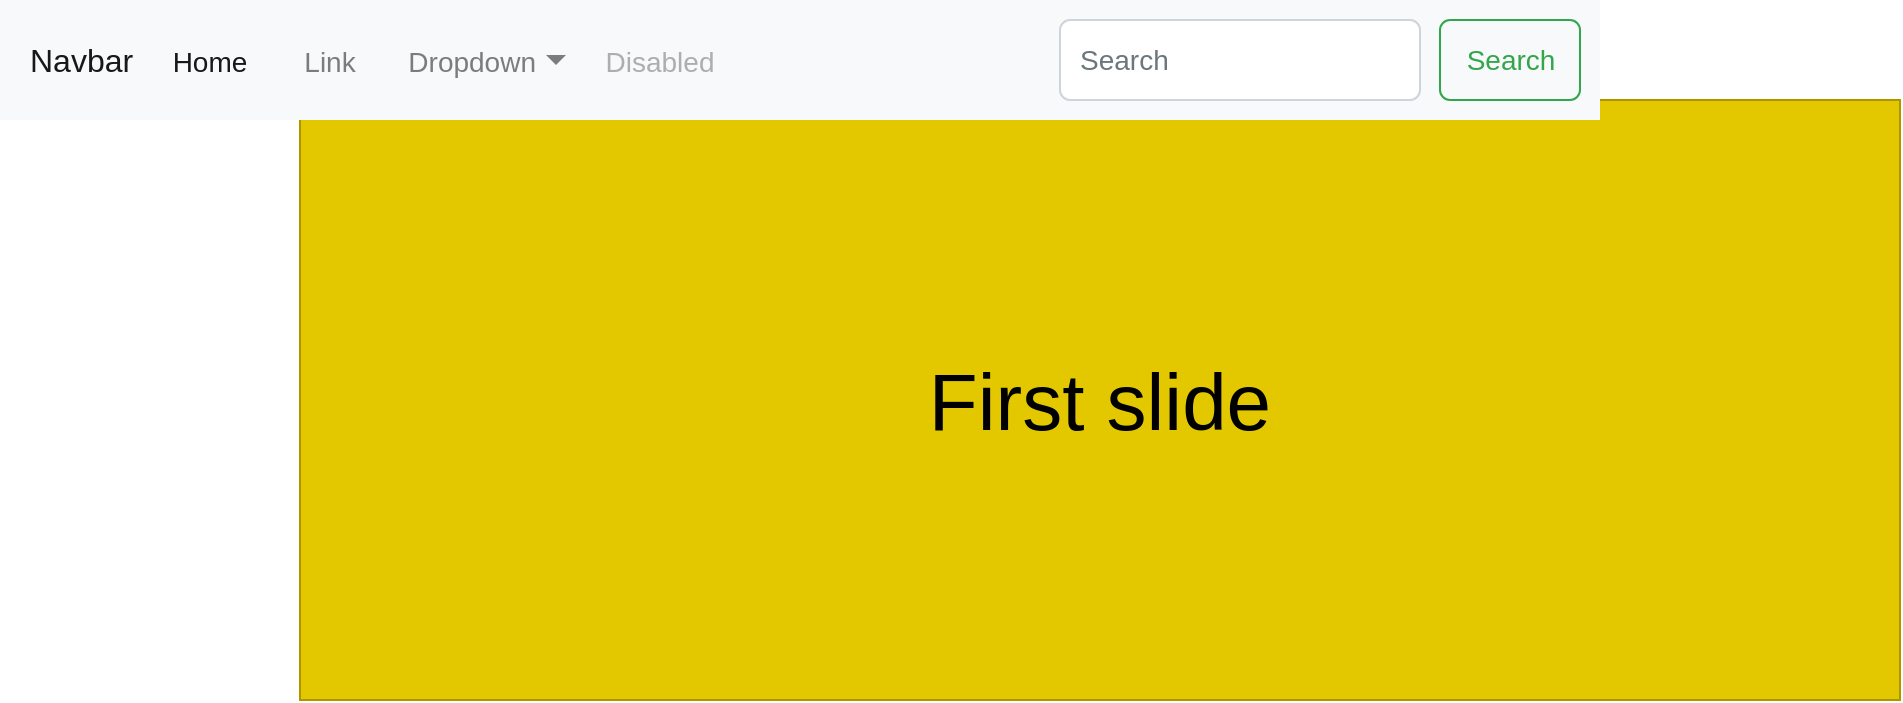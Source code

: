 <mxfile version="24.0.5" type="github">
  <diagram name="Page-1" id="IXAEWC-jDETIJdFkgewe">
    <mxGraphModel dx="1438" dy="1635" grid="1" gridSize="10" guides="1" tooltips="1" connect="1" arrows="1" fold="1" page="1" pageScale="1" pageWidth="850" pageHeight="1100" background="none" math="0" shadow="0">
      <root>
        <mxCell id="0" />
        <mxCell id="1" parent="0" />
        <mxCell id="xTq5868eYc3X1nUyhiQE-1" value="First slide" style="html=1;shadow=0;dashed=0;strokeWidth=1;whiteSpace=wrap;align=center;verticalAlign=middle;fontStyle=0;fontSize=40;fillColor=#e3c800;strokeColor=#B09500;fontColor=#000000;" vertex="1" parent="1">
          <mxGeometry x="-40" width="800" height="300" as="geometry" />
        </mxCell>
        <mxCell id="xTq5868eYc3X1nUyhiQE-2" value="Navbar" style="html=1;shadow=0;dashed=0;fillColor=#F8F9FA;strokeColor=none;fontSize=16;fontColor=#181819;align=left;spacing=15;" vertex="1" parent="1">
          <mxGeometry x="-190" y="-50" width="800" height="60" as="geometry" />
        </mxCell>
        <mxCell id="xTq5868eYc3X1nUyhiQE-3" value="Home" style="fillColor=none;strokeColor=none;fontSize=14;fontColor=#181819;align=center;" vertex="1" parent="xTq5868eYc3X1nUyhiQE-2">
          <mxGeometry width="70" height="40" relative="1" as="geometry">
            <mxPoint x="70" y="10" as="offset" />
          </mxGeometry>
        </mxCell>
        <mxCell id="xTq5868eYc3X1nUyhiQE-4" value="Link" style="fillColor=none;strokeColor=none;fontSize=14;fontColor=#7C7C7D;align=center;" vertex="1" parent="xTq5868eYc3X1nUyhiQE-2">
          <mxGeometry width="50" height="40" relative="1" as="geometry">
            <mxPoint x="140" y="10" as="offset" />
          </mxGeometry>
        </mxCell>
        <mxCell id="xTq5868eYc3X1nUyhiQE-5" value="Dropdown" style="fillColor=none;strokeColor=none;fontSize=14;fontColor=#7C7C7D;align=right;spacingRight=20;" vertex="1" parent="xTq5868eYc3X1nUyhiQE-2">
          <mxGeometry width="100" height="40" relative="1" as="geometry">
            <mxPoint x="190" y="10" as="offset" />
          </mxGeometry>
        </mxCell>
        <mxCell id="xTq5868eYc3X1nUyhiQE-6" value="" style="shape=triangle;direction=south;fillColor=#7C7C7D;strokeColor=none;perimeter=none;" vertex="1" parent="xTq5868eYc3X1nUyhiQE-5">
          <mxGeometry x="1" y="0.5" width="10" height="5" relative="1" as="geometry">
            <mxPoint x="-17" y="-2.5" as="offset" />
          </mxGeometry>
        </mxCell>
        <mxCell id="xTq5868eYc3X1nUyhiQE-7" value="Disabled" style="fillColor=none;strokeColor=none;fontSize=14;fontColor=#ADAEAF;align=center;" vertex="1" parent="xTq5868eYc3X1nUyhiQE-2">
          <mxGeometry width="80" height="40" relative="1" as="geometry">
            <mxPoint x="290" y="10" as="offset" />
          </mxGeometry>
        </mxCell>
        <mxCell id="xTq5868eYc3X1nUyhiQE-8" value="Search" style="html=1;shadow=0;dashed=0;shape=mxgraph.bootstrap.rrect;rSize=5;fontSize=14;fontColor=#33A64C;strokeColor=#33A64C;fillColor=none;" vertex="1" parent="xTq5868eYc3X1nUyhiQE-2">
          <mxGeometry x="1" width="70" height="40" relative="1" as="geometry">
            <mxPoint x="-80" y="10" as="offset" />
          </mxGeometry>
        </mxCell>
        <mxCell id="xTq5868eYc3X1nUyhiQE-9" value="Search" style="html=1;shadow=0;dashed=0;shape=mxgraph.bootstrap.rrect;rSize=5;fontSize=14;fontColor=#6C767D;strokeColor=#CED4DA;fillColor=#ffffff;align=left;spacing=10;" vertex="1" parent="xTq5868eYc3X1nUyhiQE-2">
          <mxGeometry x="1" width="180" height="40" relative="1" as="geometry">
            <mxPoint x="-270" y="10" as="offset" />
          </mxGeometry>
        </mxCell>
      </root>
    </mxGraphModel>
  </diagram>
</mxfile>
